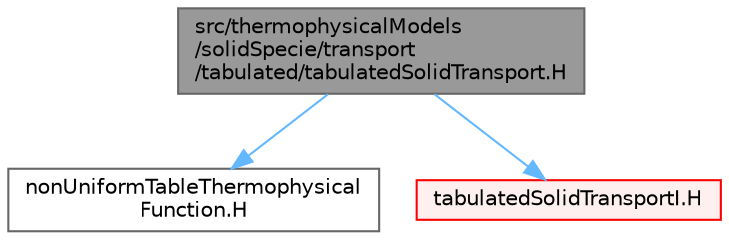 digraph "src/thermophysicalModels/solidSpecie/transport/tabulated/tabulatedSolidTransport.H"
{
 // LATEX_PDF_SIZE
  bgcolor="transparent";
  edge [fontname=Helvetica,fontsize=10,labelfontname=Helvetica,labelfontsize=10];
  node [fontname=Helvetica,fontsize=10,shape=box,height=0.2,width=0.4];
  Node1 [id="Node000001",label="src/thermophysicalModels\l/solidSpecie/transport\l/tabulated/tabulatedSolidTransport.H",height=0.2,width=0.4,color="gray40", fillcolor="grey60", style="filled", fontcolor="black",tooltip=" "];
  Node1 -> Node2 [id="edge1_Node000001_Node000002",color="steelblue1",style="solid",tooltip=" "];
  Node2 [id="Node000002",label="nonUniformTableThermophysical\lFunction.H",height=0.2,width=0.4,color="grey40", fillcolor="white", style="filled",URL="$nonUniformTableThermophysicalFunction_8H.html",tooltip=" "];
  Node1 -> Node3 [id="edge2_Node000001_Node000003",color="steelblue1",style="solid",tooltip=" "];
  Node3 [id="Node000003",label="tabulatedSolidTransportI.H",height=0.2,width=0.4,color="red", fillcolor="#FFF0F0", style="filled",URL="$tabulatedSolidTransportI_8H.html",tooltip=" "];
}
